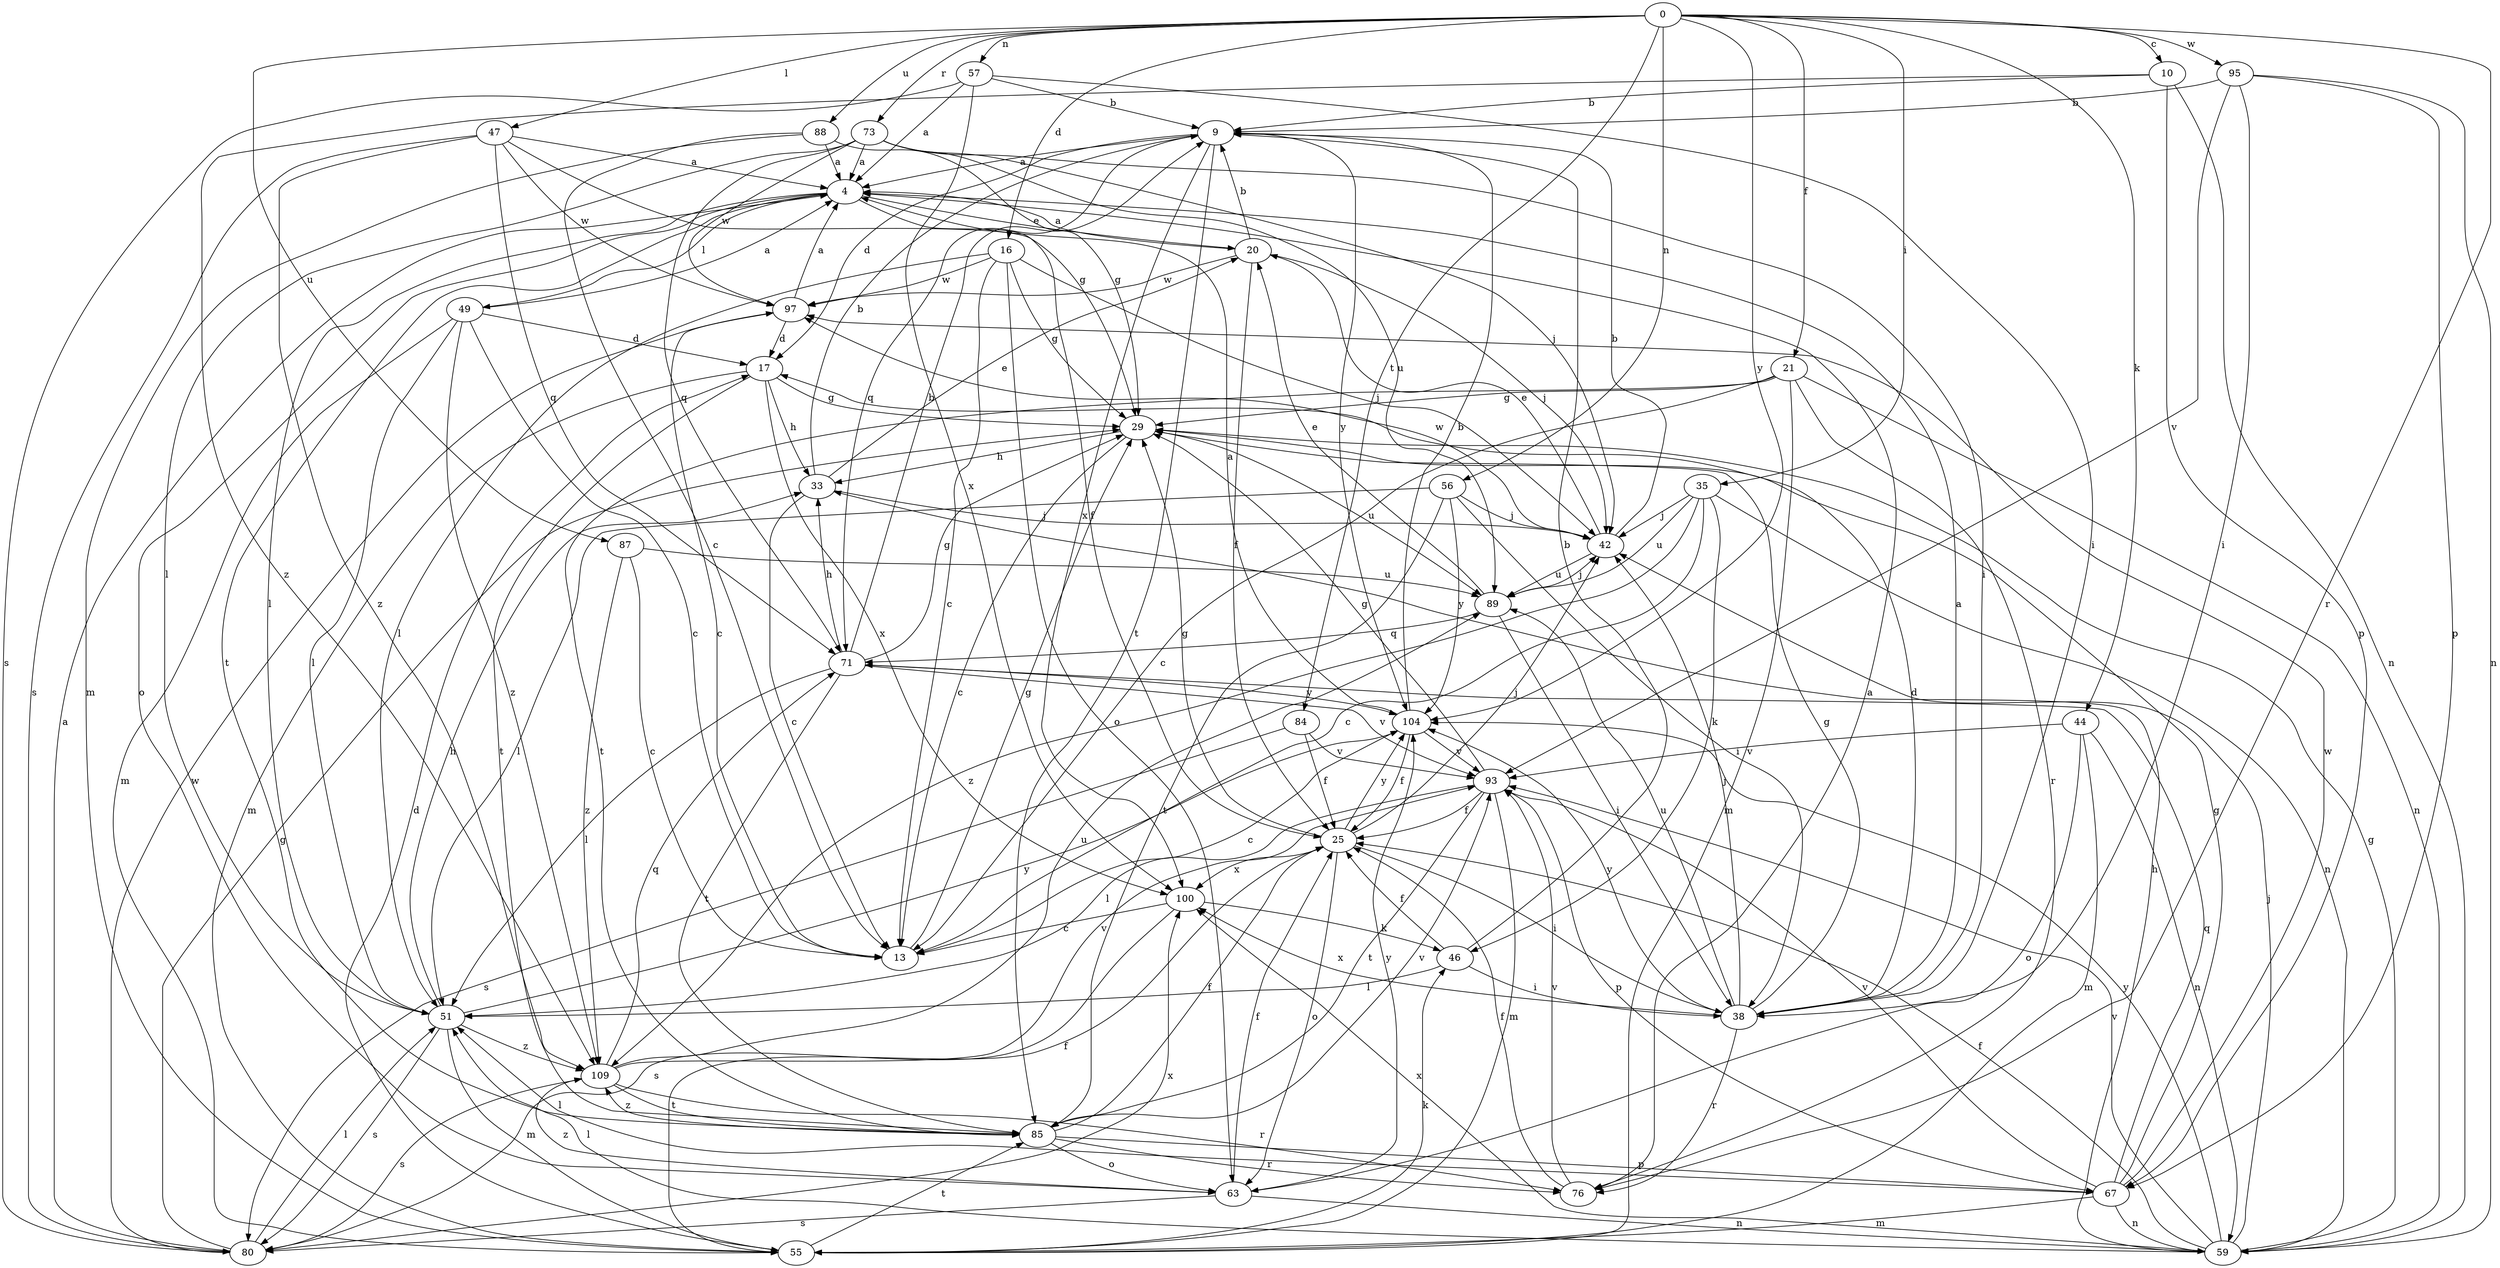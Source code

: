 strict digraph  {
0;
4;
9;
10;
13;
16;
17;
20;
21;
25;
29;
33;
35;
38;
42;
44;
46;
47;
49;
51;
55;
56;
57;
59;
63;
67;
71;
73;
76;
80;
84;
85;
87;
88;
89;
93;
95;
97;
100;
104;
109;
0 -> 10  [label=c];
0 -> 16  [label=d];
0 -> 21  [label=f];
0 -> 35  [label=i];
0 -> 44  [label=k];
0 -> 47  [label=l];
0 -> 56  [label=n];
0 -> 57  [label=n];
0 -> 73  [label=r];
0 -> 76  [label=r];
0 -> 84  [label=t];
0 -> 87  [label=u];
0 -> 88  [label=u];
0 -> 95  [label=w];
0 -> 104  [label=y];
4 -> 20  [label=e];
4 -> 25  [label=f];
4 -> 49  [label=l];
4 -> 51  [label=l];
4 -> 63  [label=o];
4 -> 85  [label=t];
9 -> 4  [label=a];
9 -> 17  [label=d];
9 -> 71  [label=q];
9 -> 85  [label=t];
9 -> 100  [label=x];
9 -> 104  [label=y];
10 -> 9  [label=b];
10 -> 59  [label=n];
10 -> 67  [label=p];
10 -> 109  [label=z];
13 -> 29  [label=g];
16 -> 13  [label=c];
16 -> 29  [label=g];
16 -> 42  [label=j];
16 -> 51  [label=l];
16 -> 63  [label=o];
16 -> 97  [label=w];
17 -> 29  [label=g];
17 -> 33  [label=h];
17 -> 55  [label=m];
17 -> 85  [label=t];
17 -> 100  [label=x];
20 -> 4  [label=a];
20 -> 9  [label=b];
20 -> 25  [label=f];
20 -> 42  [label=j];
20 -> 97  [label=w];
21 -> 13  [label=c];
21 -> 29  [label=g];
21 -> 55  [label=m];
21 -> 59  [label=n];
21 -> 76  [label=r];
21 -> 85  [label=t];
25 -> 29  [label=g];
25 -> 38  [label=i];
25 -> 42  [label=j];
25 -> 63  [label=o];
25 -> 100  [label=x];
25 -> 104  [label=y];
29 -> 13  [label=c];
29 -> 33  [label=h];
29 -> 89  [label=u];
33 -> 9  [label=b];
33 -> 13  [label=c];
33 -> 20  [label=e];
33 -> 42  [label=j];
35 -> 13  [label=c];
35 -> 42  [label=j];
35 -> 46  [label=k];
35 -> 59  [label=n];
35 -> 89  [label=u];
35 -> 109  [label=z];
38 -> 4  [label=a];
38 -> 17  [label=d];
38 -> 29  [label=g];
38 -> 42  [label=j];
38 -> 76  [label=r];
38 -> 89  [label=u];
38 -> 100  [label=x];
38 -> 104  [label=y];
42 -> 9  [label=b];
42 -> 20  [label=e];
42 -> 89  [label=u];
42 -> 97  [label=w];
44 -> 55  [label=m];
44 -> 59  [label=n];
44 -> 63  [label=o];
44 -> 93  [label=v];
46 -> 9  [label=b];
46 -> 25  [label=f];
46 -> 38  [label=i];
46 -> 51  [label=l];
47 -> 4  [label=a];
47 -> 29  [label=g];
47 -> 71  [label=q];
47 -> 80  [label=s];
47 -> 97  [label=w];
47 -> 109  [label=z];
49 -> 4  [label=a];
49 -> 13  [label=c];
49 -> 17  [label=d];
49 -> 51  [label=l];
49 -> 55  [label=m];
49 -> 109  [label=z];
51 -> 33  [label=h];
51 -> 55  [label=m];
51 -> 80  [label=s];
51 -> 104  [label=y];
51 -> 109  [label=z];
55 -> 17  [label=d];
55 -> 25  [label=f];
55 -> 46  [label=k];
55 -> 85  [label=t];
56 -> 38  [label=i];
56 -> 42  [label=j];
56 -> 51  [label=l];
56 -> 85  [label=t];
56 -> 104  [label=y];
57 -> 4  [label=a];
57 -> 9  [label=b];
57 -> 38  [label=i];
57 -> 80  [label=s];
57 -> 100  [label=x];
59 -> 25  [label=f];
59 -> 29  [label=g];
59 -> 33  [label=h];
59 -> 42  [label=j];
59 -> 51  [label=l];
59 -> 93  [label=v];
59 -> 100  [label=x];
59 -> 104  [label=y];
63 -> 25  [label=f];
63 -> 59  [label=n];
63 -> 80  [label=s];
63 -> 104  [label=y];
63 -> 109  [label=z];
67 -> 29  [label=g];
67 -> 51  [label=l];
67 -> 55  [label=m];
67 -> 59  [label=n];
67 -> 71  [label=q];
67 -> 93  [label=v];
67 -> 97  [label=w];
71 -> 9  [label=b];
71 -> 29  [label=g];
71 -> 33  [label=h];
71 -> 51  [label=l];
71 -> 85  [label=t];
71 -> 93  [label=v];
71 -> 104  [label=y];
73 -> 4  [label=a];
73 -> 38  [label=i];
73 -> 42  [label=j];
73 -> 51  [label=l];
73 -> 71  [label=q];
73 -> 89  [label=u];
73 -> 97  [label=w];
76 -> 4  [label=a];
76 -> 25  [label=f];
76 -> 93  [label=v];
80 -> 4  [label=a];
80 -> 29  [label=g];
80 -> 51  [label=l];
80 -> 97  [label=w];
80 -> 100  [label=x];
84 -> 25  [label=f];
84 -> 80  [label=s];
84 -> 93  [label=v];
85 -> 25  [label=f];
85 -> 63  [label=o];
85 -> 67  [label=p];
85 -> 76  [label=r];
85 -> 93  [label=v];
85 -> 109  [label=z];
87 -> 13  [label=c];
87 -> 89  [label=u];
87 -> 109  [label=z];
88 -> 4  [label=a];
88 -> 13  [label=c];
88 -> 29  [label=g];
88 -> 55  [label=m];
89 -> 20  [label=e];
89 -> 38  [label=i];
89 -> 42  [label=j];
89 -> 71  [label=q];
93 -> 25  [label=f];
93 -> 29  [label=g];
93 -> 51  [label=l];
93 -> 55  [label=m];
93 -> 67  [label=p];
93 -> 85  [label=t];
95 -> 9  [label=b];
95 -> 38  [label=i];
95 -> 59  [label=n];
95 -> 67  [label=p];
95 -> 93  [label=v];
97 -> 4  [label=a];
97 -> 13  [label=c];
97 -> 17  [label=d];
100 -> 13  [label=c];
100 -> 46  [label=k];
100 -> 80  [label=s];
104 -> 4  [label=a];
104 -> 9  [label=b];
104 -> 13  [label=c];
104 -> 25  [label=f];
104 -> 93  [label=v];
109 -> 71  [label=q];
109 -> 76  [label=r];
109 -> 80  [label=s];
109 -> 85  [label=t];
109 -> 89  [label=u];
109 -> 93  [label=v];
}
